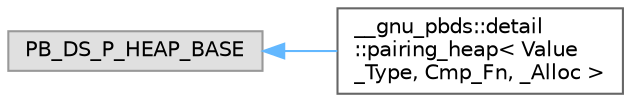 digraph "Graphical Class Hierarchy"
{
 // LATEX_PDF_SIZE
  bgcolor="transparent";
  edge [fontname=Helvetica,fontsize=10,labelfontname=Helvetica,labelfontsize=10];
  node [fontname=Helvetica,fontsize=10,shape=box,height=0.2,width=0.4];
  rankdir="LR";
  Node0 [id="Node000000",label="PB_DS_P_HEAP_BASE",height=0.2,width=0.4,color="grey60", fillcolor="#E0E0E0", style="filled",tooltip=" "];
  Node0 -> Node1 [id="edge330_Node000000_Node000001",dir="back",color="steelblue1",style="solid",tooltip=" "];
  Node1 [id="Node000001",label="__gnu_pbds::detail\l::pairing_heap\< Value\l_Type, Cmp_Fn, _Alloc \>",height=0.2,width=0.4,color="grey40", fillcolor="white", style="filled",URL="$class____gnu__pbds_1_1detail_1_1pairing__heap.html",tooltip=" "];
}
